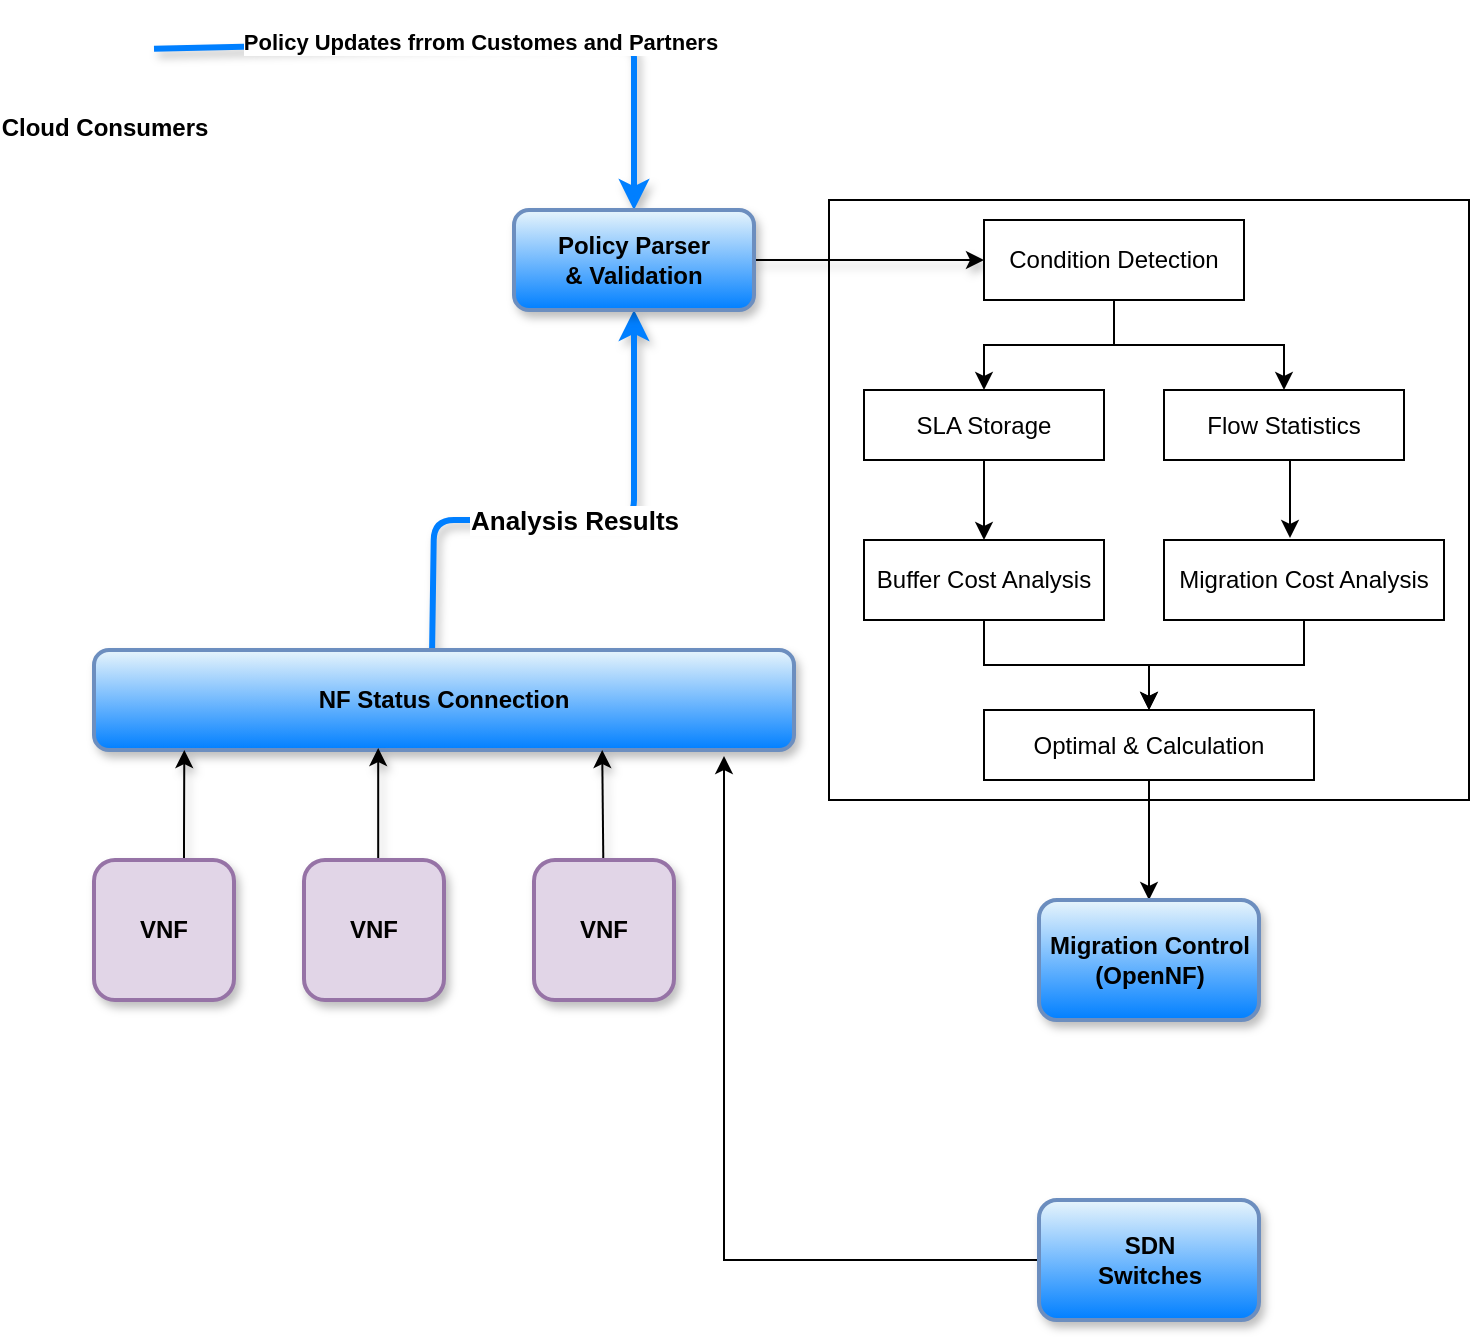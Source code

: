<mxfile version="11.1.2" type="github"><diagram id="kQbExWPN0CtBKPwcFrdm" name="Page-1"><mxGraphModel dx="1422" dy="755" grid="1" gridSize="10" guides="1" tooltips="1" connect="1" arrows="1" fold="1" page="1" pageScale="1" pageWidth="850" pageHeight="1100" math="0" shadow="0"><root><mxCell id="0"/><mxCell id="1" parent="0"/><mxCell id="Mx0pS9zkEsmlNPc9uyDG-17" value="" style="rounded=0;whiteSpace=wrap;html=1;" parent="1" vertex="1"><mxGeometry x="417.5" y="220" width="320" height="300" as="geometry"/></mxCell><mxCell id="cVBhmCMEJ00_9S8NygyT-25" value="&lt;b&gt;Policy Updates frrom Customes and Partners&lt;/b&gt;" style="edgeStyle=none;jumpSize=10;orthogonalLoop=1;jettySize=auto;html=1;shadow=1;strokeColor=#007FFF;strokeWidth=3;fillColor=#dae8fc;entryX=0.5;entryY=0;entryDx=0;entryDy=0;" parent="1" source="cVBhmCMEJ00_9S8NygyT-1" target="cVBhmCMEJ00_9S8NygyT-7" edge="1"><mxGeometry relative="1" as="geometry"><mxPoint x="230" y="120" as="targetPoint"/><Array as="points"><mxPoint x="320" y="139"/></Array></mxGeometry></mxCell><mxCell id="cVBhmCMEJ00_9S8NygyT-1" value="&lt;b&gt;Cloud Consumers&lt;/b&gt;" style="shape=image;html=1;verticalAlign=top;verticalLabelPosition=bottom;labelBackgroundColor=#ffffff;imageAspect=0;aspect=fixed;image=https://cdn2.iconfinder.com/data/icons/pinpoint-interface/48/users-128.png" parent="1" vertex="1"><mxGeometry x="30" y="120" width="50" height="50" as="geometry"/></mxCell><mxCell id="Mx0pS9zkEsmlNPc9uyDG-14" style="edgeStyle=orthogonalEdgeStyle;rounded=0;orthogonalLoop=1;jettySize=auto;html=1;entryX=0.9;entryY=1.06;entryDx=0;entryDy=0;entryPerimeter=0;" parent="1" source="cVBhmCMEJ00_9S8NygyT-2" target="cVBhmCMEJ00_9S8NygyT-4" edge="1"><mxGeometry relative="1" as="geometry"/></mxCell><mxCell id="cVBhmCMEJ00_9S8NygyT-2" value="&lt;b&gt;SDN&lt;br&gt;Switches&lt;br&gt;&lt;/b&gt;" style="rounded=1;whiteSpace=wrap;html=1;fillColor=#E8F5FC;strokeColor=#6c8ebf;gradientColor=#007FFF;strokeWidth=2;glass=0;shadow=1;comic=0;" parent="1" vertex="1"><mxGeometry x="522.5" y="720" width="110" height="60" as="geometry"/></mxCell><mxCell id="cVBhmCMEJ00_9S8NygyT-16" value="&lt;b&gt;&lt;font style=&quot;font-size: 13px&quot;&gt;Analysis Results&lt;/font&gt;&lt;/b&gt;" style="endArrow=classic;html=1;shadow=1;strokeWidth=3;fillColor=#dae8fc;jumpSize=10;strokeColor=#007FFF;exitX=0.483;exitY=0;exitDx=0;exitDy=0;exitPerimeter=0;" parent="1" source="cVBhmCMEJ00_9S8NygyT-4" target="cVBhmCMEJ00_9S8NygyT-7" edge="1"><mxGeometry relative="1" as="geometry"><mxPoint x="235" y="370" as="targetPoint"/><Array as="points"><mxPoint x="220" y="380"/><mxPoint x="320" y="380"/></Array></mxGeometry></mxCell><mxCell id="cVBhmCMEJ00_9S8NygyT-4" value="&lt;b&gt;NF Status Connection&lt;/b&gt;" style="rounded=1;whiteSpace=wrap;html=1;fillColor=#E8F5FC;strokeColor=#6c8ebf;gradientColor=#007FFF;strokeWidth=2;glass=0;shadow=1;comic=0;" parent="1" vertex="1"><mxGeometry x="50" y="445" width="350" height="50" as="geometry"/></mxCell><mxCell id="cVBhmCMEJ00_9S8NygyT-29" style="edgeStyle=none;rounded=0;jumpSize=10;orthogonalLoop=1;jettySize=auto;html=1;entryX=0;entryY=0.5;entryDx=0;entryDy=0;shadow=1;strokeColor=#000000;strokeWidth=1;fillColor=#dae8fc;" parent="1" source="cVBhmCMEJ00_9S8NygyT-7" target="Mx0pS9zkEsmlNPc9uyDG-1" edge="1"><mxGeometry relative="1" as="geometry"><mxPoint x="450" y="250" as="targetPoint"/></mxGeometry></mxCell><mxCell id="cVBhmCMEJ00_9S8NygyT-7" value="&lt;b&gt;Policy Parser&lt;br&gt;&amp;amp; Validation&lt;br&gt;&lt;/b&gt;" style="rounded=1;whiteSpace=wrap;html=1;fillColor=#E8F5FC;strokeColor=#6c8ebf;gradientColor=#007FFF;strokeWidth=2;glass=0;shadow=1;comic=0;" parent="1" vertex="1"><mxGeometry x="260" y="225" width="120" height="50" as="geometry"/></mxCell><mxCell id="cVBhmCMEJ00_9S8NygyT-13" style="edgeStyle=orthogonalEdgeStyle;rounded=0;orthogonalLoop=1;jettySize=auto;html=1;entryX=0.129;entryY=1;entryDx=0;entryDy=0;entryPerimeter=0;shadow=1;" parent="1" source="cVBhmCMEJ00_9S8NygyT-10" target="cVBhmCMEJ00_9S8NygyT-4" edge="1"><mxGeometry relative="1" as="geometry"><Array as="points"><mxPoint x="95" y="540"/><mxPoint x="95" y="540"/></Array></mxGeometry></mxCell><mxCell id="cVBhmCMEJ00_9S8NygyT-10" value="&lt;b&gt;VNF&lt;/b&gt;" style="whiteSpace=wrap;html=1;aspect=fixed;rounded=1;shadow=1;glass=0;comic=0;strokeWidth=2;fillColor=#e1d5e7;strokeColor=#9673a6;gradientDirection=north;flipH=1;" parent="1" vertex="1"><mxGeometry x="50" y="550" width="70" height="70" as="geometry"/></mxCell><mxCell id="cVBhmCMEJ00_9S8NygyT-14" style="edgeStyle=orthogonalEdgeStyle;rounded=0;orthogonalLoop=1;jettySize=auto;html=1;exitX=0.5;exitY=0;exitDx=0;exitDy=0;entryX=0.406;entryY=0.98;entryDx=0;entryDy=0;entryPerimeter=0;shadow=1;" parent="1" source="cVBhmCMEJ00_9S8NygyT-11" target="cVBhmCMEJ00_9S8NygyT-4" edge="1"><mxGeometry relative="1" as="geometry"><Array as="points"><mxPoint x="190" y="560"/><mxPoint x="192" y="560"/></Array></mxGeometry></mxCell><mxCell id="cVBhmCMEJ00_9S8NygyT-11" value="&lt;b&gt;VNF&lt;/b&gt;" style="whiteSpace=wrap;html=1;aspect=fixed;rounded=1;shadow=1;glass=0;comic=0;strokeWidth=2;fillColor=#e1d5e7;strokeColor=#9673a6;gradientDirection=north;flipH=1;" parent="1" vertex="1"><mxGeometry x="155" y="550" width="70" height="70" as="geometry"/></mxCell><mxCell id="cVBhmCMEJ00_9S8NygyT-28" style="edgeStyle=none;jumpSize=10;orthogonalLoop=1;jettySize=auto;html=1;entryX=0.726;entryY=1;entryDx=0;entryDy=0;entryPerimeter=0;shadow=1;strokeColor=#000000;strokeWidth=1;fillColor=#dae8fc;rounded=0;" parent="1" source="cVBhmCMEJ00_9S8NygyT-12" target="cVBhmCMEJ00_9S8NygyT-4" edge="1"><mxGeometry relative="1" as="geometry"/></mxCell><mxCell id="cVBhmCMEJ00_9S8NygyT-12" value="&lt;b&gt;VNF&lt;/b&gt;" style="whiteSpace=wrap;html=1;aspect=fixed;rounded=1;shadow=1;glass=0;comic=0;strokeWidth=2;fillColor=#e1d5e7;strokeColor=#9673a6;gradientDirection=north;flipH=1;" parent="1" vertex="1"><mxGeometry x="270" y="550" width="70" height="70" as="geometry"/></mxCell><mxCell id="Mx0pS9zkEsmlNPc9uyDG-5" style="edgeStyle=orthogonalEdgeStyle;rounded=0;orthogonalLoop=1;jettySize=auto;html=1;entryX=0.5;entryY=0;entryDx=0;entryDy=0;" parent="1" source="Mx0pS9zkEsmlNPc9uyDG-1" target="Mx0pS9zkEsmlNPc9uyDG-2" edge="1"><mxGeometry relative="1" as="geometry"/></mxCell><mxCell id="Mx0pS9zkEsmlNPc9uyDG-6" style="edgeStyle=orthogonalEdgeStyle;rounded=0;orthogonalLoop=1;jettySize=auto;html=1;exitX=0.5;exitY=1;exitDx=0;exitDy=0;entryX=0.5;entryY=0;entryDx=0;entryDy=0;" parent="1" source="Mx0pS9zkEsmlNPc9uyDG-1" target="Mx0pS9zkEsmlNPc9uyDG-4" edge="1"><mxGeometry relative="1" as="geometry"/></mxCell><mxCell id="Mx0pS9zkEsmlNPc9uyDG-1" value="Condition Detection" style="rounded=0;whiteSpace=wrap;html=1;" parent="1" vertex="1"><mxGeometry x="495" y="230" width="130" height="40" as="geometry"/></mxCell><mxCell id="Mx0pS9zkEsmlNPc9uyDG-9" style="edgeStyle=orthogonalEdgeStyle;rounded=0;orthogonalLoop=1;jettySize=auto;html=1;entryX=0.5;entryY=0;entryDx=0;entryDy=0;" parent="1" source="Mx0pS9zkEsmlNPc9uyDG-2" target="Mx0pS9zkEsmlNPc9uyDG-7" edge="1"><mxGeometry relative="1" as="geometry"/></mxCell><mxCell id="Mx0pS9zkEsmlNPc9uyDG-2" value="SLA Storage" style="rounded=0;whiteSpace=wrap;html=1;" parent="1" vertex="1"><mxGeometry x="435" y="315" width="120" height="35" as="geometry"/></mxCell><mxCell id="Mx0pS9zkEsmlNPc9uyDG-10" style="edgeStyle=orthogonalEdgeStyle;rounded=0;orthogonalLoop=1;jettySize=auto;html=1;exitX=0.5;exitY=1;exitDx=0;exitDy=0;entryX=0.45;entryY=-0.025;entryDx=0;entryDy=0;entryPerimeter=0;" parent="1" source="Mx0pS9zkEsmlNPc9uyDG-4" target="Mx0pS9zkEsmlNPc9uyDG-8" edge="1"><mxGeometry relative="1" as="geometry"/></mxCell><mxCell id="Mx0pS9zkEsmlNPc9uyDG-4" value="Flow Statistics" style="rounded=0;whiteSpace=wrap;html=1;" parent="1" vertex="1"><mxGeometry x="585" y="315" width="120" height="35" as="geometry"/></mxCell><mxCell id="Mx0pS9zkEsmlNPc9uyDG-12" style="edgeStyle=orthogonalEdgeStyle;rounded=0;orthogonalLoop=1;jettySize=auto;html=1;exitX=0.5;exitY=1;exitDx=0;exitDy=0;entryX=0.5;entryY=0;entryDx=0;entryDy=0;" parent="1" source="Mx0pS9zkEsmlNPc9uyDG-7" target="Mx0pS9zkEsmlNPc9uyDG-11" edge="1"><mxGeometry relative="1" as="geometry"/></mxCell><mxCell id="Mx0pS9zkEsmlNPc9uyDG-7" value="Buffer Cost Analysis" style="rounded=0;whiteSpace=wrap;html=1;" parent="1" vertex="1"><mxGeometry x="435" y="390" width="120" height="40" as="geometry"/></mxCell><mxCell id="Mx0pS9zkEsmlNPc9uyDG-13" style="edgeStyle=orthogonalEdgeStyle;rounded=0;orthogonalLoop=1;jettySize=auto;html=1;exitX=0.5;exitY=1;exitDx=0;exitDy=0;entryX=0.5;entryY=0;entryDx=0;entryDy=0;" parent="1" source="Mx0pS9zkEsmlNPc9uyDG-8" target="Mx0pS9zkEsmlNPc9uyDG-11" edge="1"><mxGeometry relative="1" as="geometry"/></mxCell><mxCell id="Mx0pS9zkEsmlNPc9uyDG-8" value="Migration Cost Analysis" style="rounded=0;whiteSpace=wrap;html=1;" parent="1" vertex="1"><mxGeometry x="585" y="390" width="140" height="40" as="geometry"/></mxCell><mxCell id="Mx0pS9zkEsmlNPc9uyDG-18" style="edgeStyle=orthogonalEdgeStyle;rounded=0;orthogonalLoop=1;jettySize=auto;html=1;exitX=0.5;exitY=1;exitDx=0;exitDy=0;entryX=0.5;entryY=0;entryDx=0;entryDy=0;" parent="1" source="Mx0pS9zkEsmlNPc9uyDG-11" target="Mx0pS9zkEsmlNPc9uyDG-16" edge="1"><mxGeometry relative="1" as="geometry"/></mxCell><mxCell id="Mx0pS9zkEsmlNPc9uyDG-11" value="Optimal &amp;amp; Calculation" style="rounded=0;whiteSpace=wrap;html=1;" parent="1" vertex="1"><mxGeometry x="495" y="475" width="165" height="35" as="geometry"/></mxCell><mxCell id="Mx0pS9zkEsmlNPc9uyDG-16" value="&lt;b&gt;Migration Control&lt;br&gt;(OpenNF)&lt;br&gt;&lt;/b&gt;" style="rounded=1;whiteSpace=wrap;html=1;fillColor=#E8F5FC;strokeColor=#6c8ebf;gradientColor=#007FFF;strokeWidth=2;glass=0;shadow=1;comic=0;" parent="1" vertex="1"><mxGeometry x="522.5" y="570" width="110" height="60" as="geometry"/></mxCell></root></mxGraphModel></diagram></mxfile>